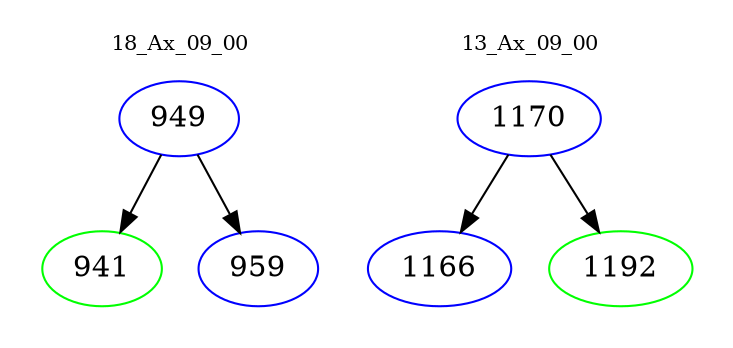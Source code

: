 digraph{
subgraph cluster_0 {
color = white
label = "18_Ax_09_00";
fontsize=10;
T0_949 [label="949", color="blue"]
T0_949 -> T0_941 [color="black"]
T0_941 [label="941", color="green"]
T0_949 -> T0_959 [color="black"]
T0_959 [label="959", color="blue"]
}
subgraph cluster_1 {
color = white
label = "13_Ax_09_00";
fontsize=10;
T1_1170 [label="1170", color="blue"]
T1_1170 -> T1_1166 [color="black"]
T1_1166 [label="1166", color="blue"]
T1_1170 -> T1_1192 [color="black"]
T1_1192 [label="1192", color="green"]
}
}
